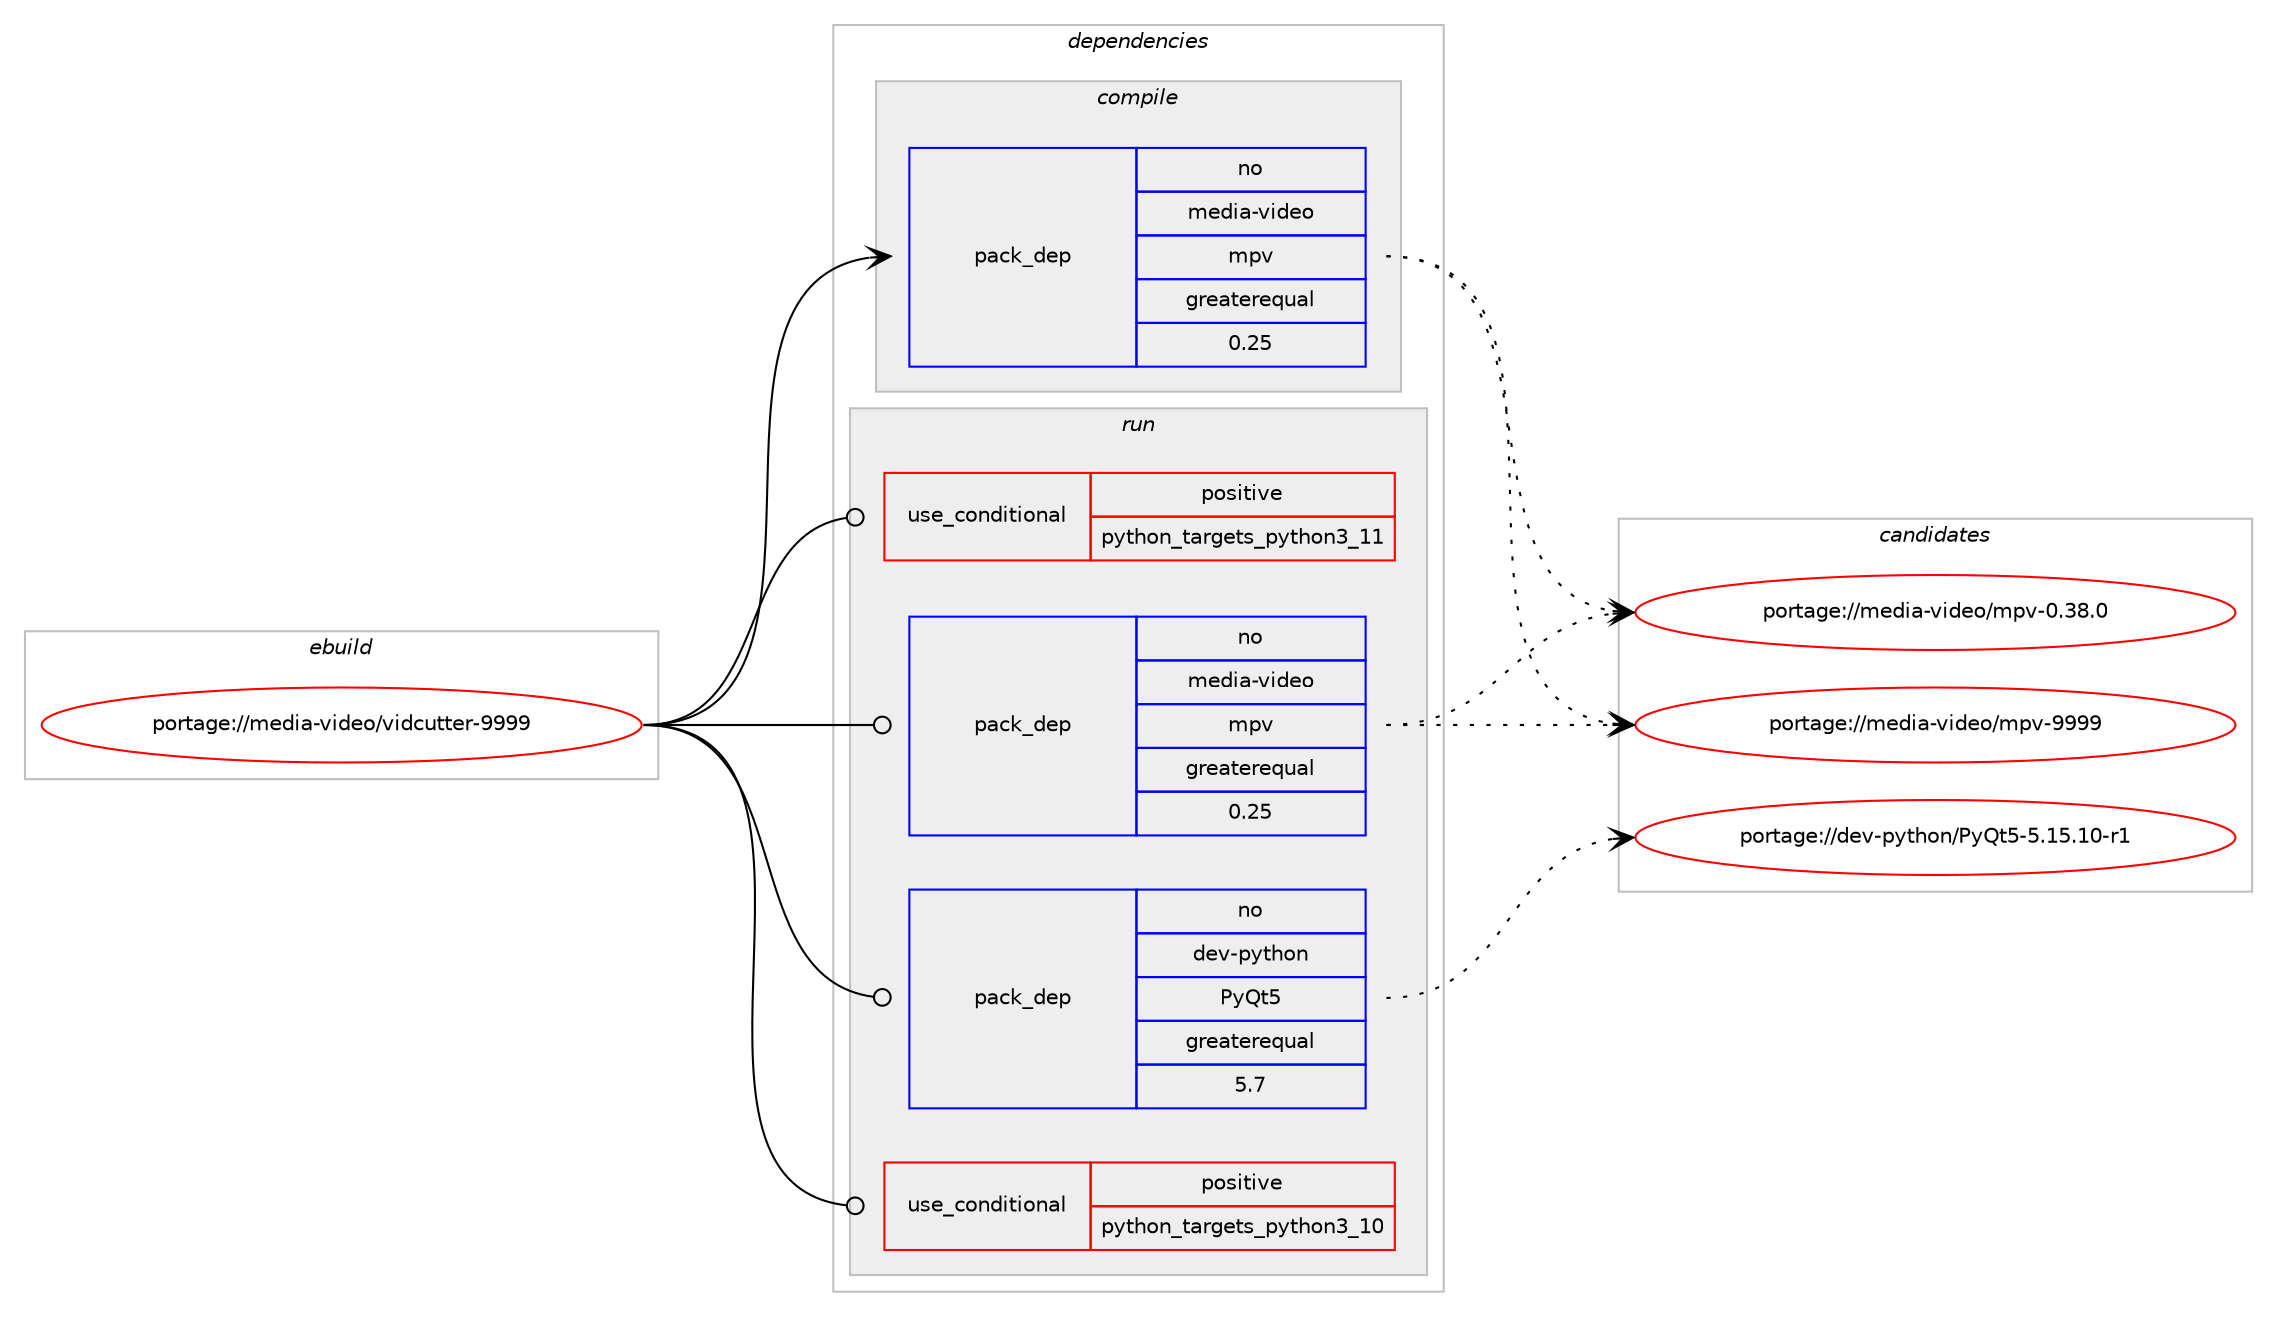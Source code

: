 digraph prolog {

# *************
# Graph options
# *************

newrank=true;
concentrate=true;
compound=true;
graph [rankdir=LR,fontname=Helvetica,fontsize=10,ranksep=1.5];#, ranksep=2.5, nodesep=0.2];
edge  [arrowhead=vee];
node  [fontname=Helvetica,fontsize=10];

# **********
# The ebuild
# **********

subgraph cluster_leftcol {
color=gray;
rank=same;
label=<<i>ebuild</i>>;
id [label="portage://media-video/vidcutter-9999", color=red, width=4, href="../media-video/vidcutter-9999.svg"];
}

# ****************
# The dependencies
# ****************

subgraph cluster_midcol {
color=gray;
label=<<i>dependencies</i>>;
subgraph cluster_compile {
fillcolor="#eeeeee";
style=filled;
label=<<i>compile</i>>;
subgraph pack85908 {
dependency172140 [label=<<TABLE BORDER="0" CELLBORDER="1" CELLSPACING="0" CELLPADDING="4" WIDTH="220"><TR><TD ROWSPAN="6" CELLPADDING="30">pack_dep</TD></TR><TR><TD WIDTH="110">no</TD></TR><TR><TD>media-video</TD></TR><TR><TD>mpv</TD></TR><TR><TD>greaterequal</TD></TR><TR><TD>0.25</TD></TR></TABLE>>, shape=none, color=blue];
}
id:e -> dependency172140:w [weight=20,style="solid",arrowhead="vee"];
}
subgraph cluster_compileandrun {
fillcolor="#eeeeee";
style=filled;
label=<<i>compile and run</i>>;
}
subgraph cluster_run {
fillcolor="#eeeeee";
style=filled;
label=<<i>run</i>>;
subgraph cond83745 {
dependency172141 [label=<<TABLE BORDER="0" CELLBORDER="1" CELLSPACING="0" CELLPADDING="4"><TR><TD ROWSPAN="3" CELLPADDING="10">use_conditional</TD></TR><TR><TD>positive</TD></TR><TR><TD>python_targets_python3_10</TD></TR></TABLE>>, shape=none, color=red];
# *** BEGIN UNKNOWN DEPENDENCY TYPE (TODO) ***
# dependency172141 -> package_dependency(portage://media-video/vidcutter-9999,run,no,dev-lang,python,none,[,,],[slot(3.10)],[])
# *** END UNKNOWN DEPENDENCY TYPE (TODO) ***

}
id:e -> dependency172141:w [weight=20,style="solid",arrowhead="odot"];
subgraph cond83746 {
dependency172142 [label=<<TABLE BORDER="0" CELLBORDER="1" CELLSPACING="0" CELLPADDING="4"><TR><TD ROWSPAN="3" CELLPADDING="10">use_conditional</TD></TR><TR><TD>positive</TD></TR><TR><TD>python_targets_python3_11</TD></TR></TABLE>>, shape=none, color=red];
# *** BEGIN UNKNOWN DEPENDENCY TYPE (TODO) ***
# dependency172142 -> package_dependency(portage://media-video/vidcutter-9999,run,no,dev-lang,python,none,[,,],[slot(3.11)],[])
# *** END UNKNOWN DEPENDENCY TYPE (TODO) ***

}
id:e -> dependency172142:w [weight=20,style="solid",arrowhead="odot"];
subgraph pack85909 {
dependency172143 [label=<<TABLE BORDER="0" CELLBORDER="1" CELLSPACING="0" CELLPADDING="4" WIDTH="220"><TR><TD ROWSPAN="6" CELLPADDING="30">pack_dep</TD></TR><TR><TD WIDTH="110">no</TD></TR><TR><TD>dev-python</TD></TR><TR><TD>PyQt5</TD></TR><TR><TD>greaterequal</TD></TR><TR><TD>5.7</TD></TR></TABLE>>, shape=none, color=blue];
}
id:e -> dependency172143:w [weight=20,style="solid",arrowhead="odot"];
# *** BEGIN UNKNOWN DEPENDENCY TYPE (TODO) ***
# id -> package_dependency(portage://media-video/vidcutter-9999,run,no,dev-python,pyopengl,none,[,,],[],[use(optenable(python_targets_python3_10),negative),use(optenable(python_targets_python3_11),negative)])
# *** END UNKNOWN DEPENDENCY TYPE (TODO) ***

# *** BEGIN UNKNOWN DEPENDENCY TYPE (TODO) ***
# id -> package_dependency(portage://media-video/vidcutter-9999,run,no,media-video,ffmpeg,none,[,,],[],[use(enable(X),none),use(enable(encode),none)])
# *** END UNKNOWN DEPENDENCY TYPE (TODO) ***

# *** BEGIN UNKNOWN DEPENDENCY TYPE (TODO) ***
# id -> package_dependency(portage://media-video/vidcutter-9999,run,no,media-video,mediainfo,none,[,,],[],[])
# *** END UNKNOWN DEPENDENCY TYPE (TODO) ***

subgraph pack85910 {
dependency172144 [label=<<TABLE BORDER="0" CELLBORDER="1" CELLSPACING="0" CELLPADDING="4" WIDTH="220"><TR><TD ROWSPAN="6" CELLPADDING="30">pack_dep</TD></TR><TR><TD WIDTH="110">no</TD></TR><TR><TD>media-video</TD></TR><TR><TD>mpv</TD></TR><TR><TD>greaterequal</TD></TR><TR><TD>0.25</TD></TR></TABLE>>, shape=none, color=blue];
}
id:e -> dependency172144:w [weight=20,style="solid",arrowhead="odot"];
}
}

# **************
# The candidates
# **************

subgraph cluster_choices {
rank=same;
color=gray;
label=<<i>candidates</i>>;

subgraph choice85908 {
color=black;
nodesep=1;
choice10910110010597451181051001011114710911211845484651564648 [label="portage://media-video/mpv-0.38.0", color=red, width=4,href="../media-video/mpv-0.38.0.svg"];
choice1091011001059745118105100101111471091121184557575757 [label="portage://media-video/mpv-9999", color=red, width=4,href="../media-video/mpv-9999.svg"];
dependency172140:e -> choice10910110010597451181051001011114710911211845484651564648:w [style=dotted,weight="100"];
dependency172140:e -> choice1091011001059745118105100101111471091121184557575757:w [style=dotted,weight="100"];
}
subgraph choice85909 {
color=black;
nodesep=1;
choice100101118451121211161041111104780121811165345534649534649484511449 [label="portage://dev-python/PyQt5-5.15.10-r1", color=red, width=4,href="../dev-python/PyQt5-5.15.10-r1.svg"];
dependency172143:e -> choice100101118451121211161041111104780121811165345534649534649484511449:w [style=dotted,weight="100"];
}
subgraph choice85910 {
color=black;
nodesep=1;
choice10910110010597451181051001011114710911211845484651564648 [label="portage://media-video/mpv-0.38.0", color=red, width=4,href="../media-video/mpv-0.38.0.svg"];
choice1091011001059745118105100101111471091121184557575757 [label="portage://media-video/mpv-9999", color=red, width=4,href="../media-video/mpv-9999.svg"];
dependency172144:e -> choice10910110010597451181051001011114710911211845484651564648:w [style=dotted,weight="100"];
dependency172144:e -> choice1091011001059745118105100101111471091121184557575757:w [style=dotted,weight="100"];
}
}

}
